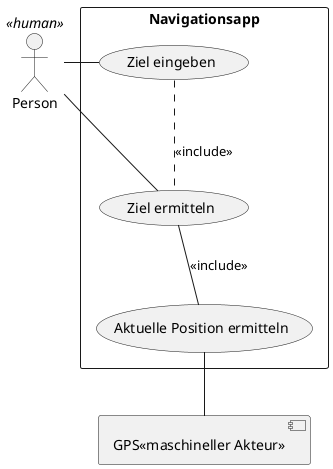 @startuml
actor Person <<human>>

rectangle Navigationsapp {
Person - (Ziel eingeben)
Person - (Ziel ermitteln)
(Ziel eingeben) .. (Ziel ermitteln) : <<include>>
(Ziel ermitteln) -- (Aktuelle Position ermitteln) : <<include>>

}
(Aktuelle Position ermitteln) -- [GPS<<maschineller Akteur>>]

@enduml